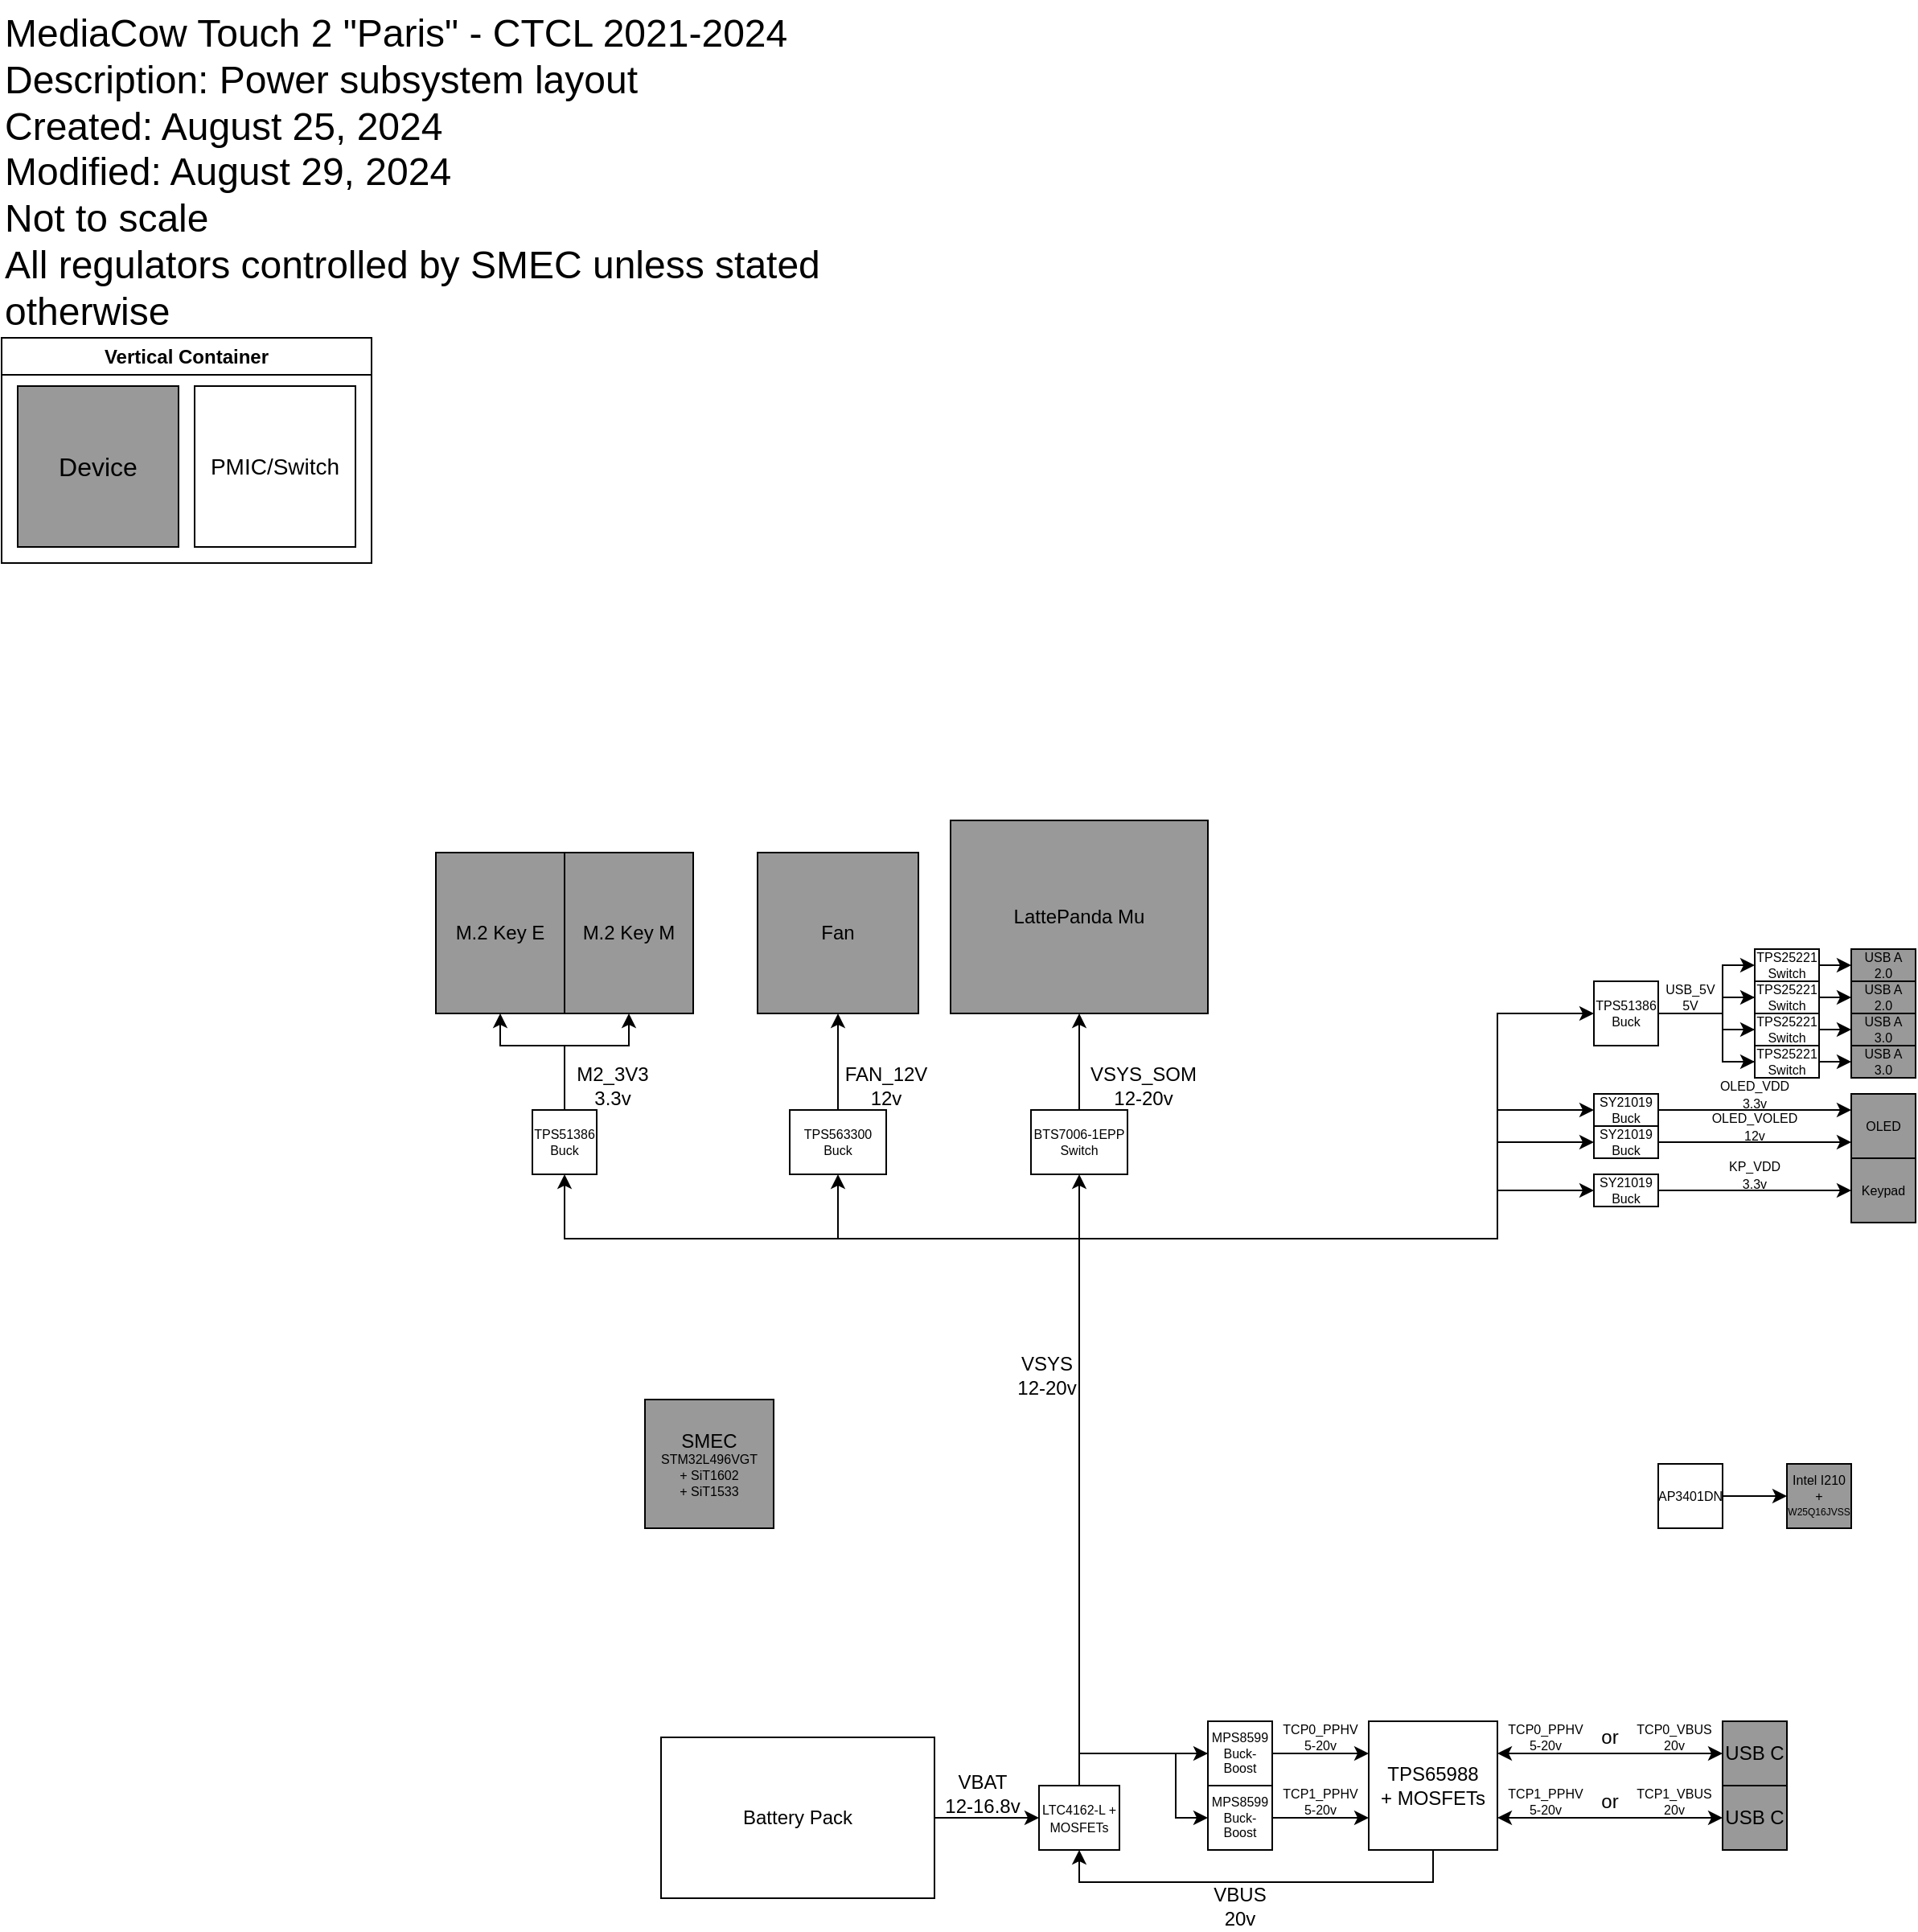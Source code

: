 <mxfile version="24.7.8">
  <diagram name="Page-1" id="Gip8EVmhgsVVzwxMEOy4">
    <mxGraphModel dx="1687" dy="991" grid="1" gridSize="10" guides="1" tooltips="1" connect="1" arrows="1" fold="1" page="1" pageScale="1" pageWidth="3300" pageHeight="2339" math="0" shadow="0">
      <root>
        <mxCell id="0" />
        <mxCell id="1" parent="0" />
        <mxCell id="dldXP7hfsqRHYCWmdXZ0-34" style="edgeStyle=orthogonalEdgeStyle;rounded=0;orthogonalLoop=1;jettySize=auto;html=1;exitX=1;exitY=0.5;exitDx=0;exitDy=0;entryX=0;entryY=0.5;entryDx=0;entryDy=0;" parent="1" source="rc3k4Lg6nsBuPKSFS65T-1" target="dldXP7hfsqRHYCWmdXZ0-32" edge="1">
          <mxGeometry relative="1" as="geometry" />
        </mxCell>
        <mxCell id="rc3k4Lg6nsBuPKSFS65T-1" value="Battery Pack&lt;span style=&quot;color: rgba(0, 0, 0, 0); font-family: monospace; font-size: 0px; text-align: start; text-wrap: nowrap;&quot;&gt;%3CmxGraphModel%3E%3Croot%3E%3CmxCell%20id%3D%220%22%2F%3E%3CmxCell%20id%3D%221%22%20parent%3D%220%22%2F%3E%3CmxCell%20id%3D%222%22%20value%3D%22MediaCow%20Touch%202%20%26quot%3BParis%26quot%3B%20-%20CTCL%202021-2024%26lt%3Bbr%20style%3D%26quot%3Bfont-size%3A%2024px%3B%26quot%3B%26gt%3BDescription%3A%20Case%20physical%20layout%26lt%3Bbr%20style%3D%26quot%3Bfont-size%3A%2024px%3B%26quot%3B%26gt%3B%26lt%3Bdiv%20style%3D%26quot%3Bfont-size%3A%2024px%3B%26quot%3B%26gt%3BCreated%3A%20July%203%2C%202024%26lt%3B%2Fdiv%26gt%3B%26lt%3Bdiv%20style%3D%26quot%3Bfont-size%3A%2024px%3B%26quot%3B%26gt%3BModified%3A%20August%206%2C%202024%26lt%3B%2Fdiv%26gt%3B%22%20style%3D%22text%3Bhtml%3D1%3Balign%3Dleft%3BverticalAlign%3Dtop%3BwhiteSpace%3Dwrap%3Brounded%3D0%3BfontSize%3D24%3B%22%20vertex%3D%221%22%20parent%3D%221%22%3E%3CmxGeometry%20x%3D%2266.35%22%20y%3D%221070.86%22%20width%3D%22563.57%22%20height%3D%22133.86%22%20as%3D%22geometry%22%2F%3E%3C%2FmxCell%3E%3C%2Froot%3E%3C%2FmxGraphModel%3E&lt;/span&gt;" style="rounded=0;whiteSpace=wrap;html=1;" parent="1" vertex="1">
          <mxGeometry x="420" y="1090" width="170" height="100" as="geometry" />
        </mxCell>
        <mxCell id="K4e0NTNfeNRhpukzrk3Z-1" value="MediaCow Touch 2 &quot;Paris&quot; - CTCL 2021-2024&lt;br style=&quot;font-size: 24px;&quot;&gt;Description: Power subsystem layout&lt;br&gt;&lt;span style=&quot;background-color: initial;&quot;&gt;Created: August 25, 2024&lt;/span&gt;&lt;div style=&quot;font-size: 24px;&quot;&gt;Modified: August 29, 2024&lt;/div&gt;&lt;div style=&quot;font-size: 24px;&quot;&gt;Not to scale&lt;/div&gt;&lt;div style=&quot;font-size: 24px;&quot;&gt;All regulators controlled by SMEC unless stated otherwise&lt;/div&gt;" style="text;html=1;align=left;verticalAlign=top;whiteSpace=wrap;rounded=0;fontSize=24;" parent="1" vertex="1">
          <mxGeometry x="10" y="10" width="563.57" height="200" as="geometry" />
        </mxCell>
        <mxCell id="K4e0NTNfeNRhpukzrk3Z-4" value="VBAT&lt;br&gt;12-16.8v" style="text;html=1;align=center;verticalAlign=middle;whiteSpace=wrap;rounded=0;" parent="1" vertex="1">
          <mxGeometry x="590" y="1110" width="60" height="30" as="geometry" />
        </mxCell>
        <mxCell id="dldXP7hfsqRHYCWmdXZ0-41" style="edgeStyle=orthogonalEdgeStyle;rounded=0;orthogonalLoop=1;jettySize=auto;html=1;exitX=0.5;exitY=1;exitDx=0;exitDy=0;entryX=0.5;entryY=1;entryDx=0;entryDy=0;" parent="1" source="K4e0NTNfeNRhpukzrk3Z-5" target="dldXP7hfsqRHYCWmdXZ0-32" edge="1">
          <mxGeometry relative="1" as="geometry" />
        </mxCell>
        <mxCell id="K4e0NTNfeNRhpukzrk3Z-5" value="TPS65988&lt;br&gt;+ MOSFETs" style="rounded=0;whiteSpace=wrap;html=1;" parent="1" vertex="1">
          <mxGeometry x="860" y="1080" width="80" height="80" as="geometry" />
        </mxCell>
        <mxCell id="K4e0NTNfeNRhpukzrk3Z-10" style="edgeStyle=orthogonalEdgeStyle;rounded=0;orthogonalLoop=1;jettySize=auto;html=1;exitX=0;exitY=0.5;exitDx=0;exitDy=0;entryX=1;entryY=0.75;entryDx=0;entryDy=0;startArrow=classic;startFill=1;" parent="1" source="K4e0NTNfeNRhpukzrk3Z-7" target="K4e0NTNfeNRhpukzrk3Z-5" edge="1">
          <mxGeometry relative="1" as="geometry" />
        </mxCell>
        <mxCell id="K4e0NTNfeNRhpukzrk3Z-7" value="USB C" style="rounded=0;whiteSpace=wrap;html=1;fillColor=#999999;" parent="1" vertex="1">
          <mxGeometry x="1080" y="1120" width="40" height="40" as="geometry" />
        </mxCell>
        <mxCell id="K4e0NTNfeNRhpukzrk3Z-9" style="edgeStyle=orthogonalEdgeStyle;rounded=0;orthogonalLoop=1;jettySize=auto;html=1;exitX=0;exitY=0.5;exitDx=0;exitDy=0;entryX=1;entryY=0.25;entryDx=0;entryDy=0;startArrow=classic;startFill=1;" parent="1" source="K4e0NTNfeNRhpukzrk3Z-8" target="K4e0NTNfeNRhpukzrk3Z-5" edge="1">
          <mxGeometry relative="1" as="geometry" />
        </mxCell>
        <mxCell id="K4e0NTNfeNRhpukzrk3Z-8" value="USB C" style="rounded=0;whiteSpace=wrap;html=1;fillColor=#999999;" parent="1" vertex="1">
          <mxGeometry x="1080" y="1080" width="40" height="40" as="geometry" />
        </mxCell>
        <mxCell id="K4e0NTNfeNRhpukzrk3Z-17" style="edgeStyle=orthogonalEdgeStyle;rounded=0;orthogonalLoop=1;jettySize=auto;html=1;exitX=1;exitY=0.5;exitDx=0;exitDy=0;entryX=0;entryY=0.75;entryDx=0;entryDy=0;" parent="1" source="K4e0NTNfeNRhpukzrk3Z-13" target="K4e0NTNfeNRhpukzrk3Z-5" edge="1">
          <mxGeometry relative="1" as="geometry" />
        </mxCell>
        <mxCell id="K4e0NTNfeNRhpukzrk3Z-13" value="MPS8599&lt;div&gt;Buck-Boost&lt;/div&gt;" style="rounded=0;whiteSpace=wrap;html=1;fontSize=8;" parent="1" vertex="1">
          <mxGeometry x="760" y="1120" width="40" height="40" as="geometry" />
        </mxCell>
        <mxCell id="K4e0NTNfeNRhpukzrk3Z-16" style="edgeStyle=orthogonalEdgeStyle;rounded=0;orthogonalLoop=1;jettySize=auto;html=1;exitX=1;exitY=0.5;exitDx=0;exitDy=0;entryX=0;entryY=0.25;entryDx=0;entryDy=0;" parent="1" source="K4e0NTNfeNRhpukzrk3Z-14" target="K4e0NTNfeNRhpukzrk3Z-5" edge="1">
          <mxGeometry relative="1" as="geometry" />
        </mxCell>
        <mxCell id="dldXP7hfsqRHYCWmdXZ0-23" style="edgeStyle=orthogonalEdgeStyle;rounded=0;orthogonalLoop=1;jettySize=auto;html=1;exitX=0;exitY=0.5;exitDx=0;exitDy=0;entryX=0;entryY=0.5;entryDx=0;entryDy=0;" parent="1" source="K4e0NTNfeNRhpukzrk3Z-14" target="K4e0NTNfeNRhpukzrk3Z-13" edge="1">
          <mxGeometry relative="1" as="geometry" />
        </mxCell>
        <mxCell id="K4e0NTNfeNRhpukzrk3Z-14" value="MPS8599&lt;div&gt;Buck-Boost&lt;/div&gt;" style="rounded=0;whiteSpace=wrap;html=1;fontSize=8;" parent="1" vertex="1">
          <mxGeometry x="760" y="1080" width="40" height="40" as="geometry" />
        </mxCell>
        <mxCell id="K4e0NTNfeNRhpukzrk3Z-20" value="&lt;font&gt;LattePanda Mu&lt;/font&gt;" style="rounded=0;whiteSpace=wrap;html=1;fontColor=#000000;fillColor=#999999;" parent="1" vertex="1">
          <mxGeometry x="600" y="520" width="160" height="120" as="geometry" />
        </mxCell>
        <mxCell id="K4e0NTNfeNRhpukzrk3Z-23" value="VBUS&lt;br&gt;20v" style="text;html=1;align=center;verticalAlign=middle;whiteSpace=wrap;rounded=0;" parent="1" vertex="1">
          <mxGeometry x="750" y="1180" width="60" height="30" as="geometry" />
        </mxCell>
        <mxCell id="K4e0NTNfeNRhpukzrk3Z-26" style="edgeStyle=orthogonalEdgeStyle;rounded=0;orthogonalLoop=1;jettySize=auto;html=1;exitX=0.5;exitY=0;exitDx=0;exitDy=0;entryX=0.5;entryY=1;entryDx=0;entryDy=0;" parent="1" source="K4e0NTNfeNRhpukzrk3Z-25" target="K4e0NTNfeNRhpukzrk3Z-20" edge="1">
          <mxGeometry relative="1" as="geometry" />
        </mxCell>
        <mxCell id="K4e0NTNfeNRhpukzrk3Z-25" value="BTS7006-1EPP&lt;div&gt;Switch&lt;/div&gt;" style="rounded=0;whiteSpace=wrap;html=1;fontSize=8;" parent="1" vertex="1">
          <mxGeometry x="650" y="700" width="60" height="40" as="geometry" />
        </mxCell>
        <mxCell id="K4e0NTNfeNRhpukzrk3Z-28" value="VSYS&lt;div&gt;12-20v&lt;/div&gt;" style="text;html=1;align=center;verticalAlign=middle;whiteSpace=wrap;rounded=0;" parent="1" vertex="1">
          <mxGeometry x="640" y="850" width="40" height="30" as="geometry" />
        </mxCell>
        <mxCell id="K4e0NTNfeNRhpukzrk3Z-29" value="&lt;font&gt;Fan&lt;/font&gt;" style="rounded=0;whiteSpace=wrap;html=1;fontColor=#000000;fillColor=#999999;" parent="1" vertex="1">
          <mxGeometry x="480" y="540" width="100" height="100" as="geometry" />
        </mxCell>
        <mxCell id="K4e0NTNfeNRhpukzrk3Z-35" style="edgeStyle=orthogonalEdgeStyle;rounded=0;orthogonalLoop=1;jettySize=auto;html=1;exitX=0.5;exitY=0;exitDx=0;exitDy=0;entryX=0.5;entryY=1;entryDx=0;entryDy=0;" parent="1" source="K4e0NTNfeNRhpukzrk3Z-31" target="K4e0NTNfeNRhpukzrk3Z-29" edge="1">
          <mxGeometry relative="1" as="geometry" />
        </mxCell>
        <mxCell id="K4e0NTNfeNRhpukzrk3Z-31" value="TPS563300&lt;div&gt;Buck&lt;/div&gt;" style="rounded=0;whiteSpace=wrap;html=1;fontSize=8;" parent="1" vertex="1">
          <mxGeometry x="500" y="700" width="60" height="40" as="geometry" />
        </mxCell>
        <mxCell id="K4e0NTNfeNRhpukzrk3Z-34" value="FAN_12V&lt;br&gt;12v" style="text;html=1;align=center;verticalAlign=middle;whiteSpace=wrap;rounded=0;" parent="1" vertex="1">
          <mxGeometry x="530" y="670" width="60" height="30" as="geometry" />
        </mxCell>
        <mxCell id="K4e0NTNfeNRhpukzrk3Z-36" value="VSYS_SOM&lt;div&gt;12-20v&lt;/div&gt;" style="text;html=1;align=center;verticalAlign=middle;whiteSpace=wrap;rounded=0;" parent="1" vertex="1">
          <mxGeometry x="690" y="670" width="60" height="30" as="geometry" />
        </mxCell>
        <mxCell id="K4e0NTNfeNRhpukzrk3Z-39" value="USB A&lt;div style=&quot;font-size: 8px;&quot;&gt;2.0&lt;/div&gt;" style="rounded=0;whiteSpace=wrap;html=1;fontSize=8;fillColor=#999999;" parent="1" vertex="1">
          <mxGeometry x="1160" y="600" width="40" height="20" as="geometry" />
        </mxCell>
        <mxCell id="K4e0NTNfeNRhpukzrk3Z-40" value="USB A&lt;div style=&quot;font-size: 8px;&quot;&gt;2.0&lt;/div&gt;" style="rounded=0;whiteSpace=wrap;html=1;fontSize=8;fillColor=#999999;" parent="1" vertex="1">
          <mxGeometry x="1160" y="620" width="40" height="20" as="geometry" />
        </mxCell>
        <mxCell id="K4e0NTNfeNRhpukzrk3Z-41" value="USB A&lt;div style=&quot;font-size: 8px;&quot;&gt;3.0&lt;/div&gt;" style="rounded=0;whiteSpace=wrap;html=1;fontSize=8;fillColor=#999999;" parent="1" vertex="1">
          <mxGeometry x="1160" y="640" width="40" height="20" as="geometry" />
        </mxCell>
        <mxCell id="K4e0NTNfeNRhpukzrk3Z-42" value="USB A&lt;div style=&quot;font-size: 8px;&quot;&gt;3.0&lt;/div&gt;" style="rounded=0;whiteSpace=wrap;html=1;fontSize=8;fillColor=#999999;" parent="1" vertex="1">
          <mxGeometry x="1160" y="660" width="40" height="20" as="geometry" />
        </mxCell>
        <mxCell id="K4e0NTNfeNRhpukzrk3Z-51" style="edgeStyle=orthogonalEdgeStyle;rounded=0;orthogonalLoop=1;jettySize=auto;html=1;exitX=1;exitY=0.5;exitDx=0;exitDy=0;entryX=0;entryY=0.5;entryDx=0;entryDy=0;" parent="1" source="K4e0NTNfeNRhpukzrk3Z-44" target="K4e0NTNfeNRhpukzrk3Z-42" edge="1">
          <mxGeometry relative="1" as="geometry" />
        </mxCell>
        <mxCell id="dldXP7hfsqRHYCWmdXZ0-8" style="edgeStyle=orthogonalEdgeStyle;rounded=0;orthogonalLoop=1;jettySize=auto;html=1;exitX=0;exitY=0.5;exitDx=0;exitDy=0;entryX=0;entryY=0.5;entryDx=0;entryDy=0;" parent="1" source="K4e0NTNfeNRhpukzrk3Z-44" target="K4e0NTNfeNRhpukzrk3Z-45" edge="1">
          <mxGeometry relative="1" as="geometry">
            <Array as="points">
              <mxPoint x="1080" y="670" />
              <mxPoint x="1080" y="650" />
            </Array>
          </mxGeometry>
        </mxCell>
        <mxCell id="K4e0NTNfeNRhpukzrk3Z-44" value="TPS25221&lt;div&gt;Switch&lt;/div&gt;" style="rounded=0;whiteSpace=wrap;html=1;fontSize=8;" parent="1" vertex="1">
          <mxGeometry x="1100" y="660" width="40" height="20" as="geometry" />
        </mxCell>
        <mxCell id="K4e0NTNfeNRhpukzrk3Z-50" style="edgeStyle=orthogonalEdgeStyle;rounded=0;orthogonalLoop=1;jettySize=auto;html=1;exitX=1;exitY=0.5;exitDx=0;exitDy=0;entryX=0;entryY=0.5;entryDx=0;entryDy=0;" parent="1" source="K4e0NTNfeNRhpukzrk3Z-45" target="K4e0NTNfeNRhpukzrk3Z-41" edge="1">
          <mxGeometry relative="1" as="geometry" />
        </mxCell>
        <mxCell id="dldXP7hfsqRHYCWmdXZ0-9" style="edgeStyle=orthogonalEdgeStyle;rounded=0;orthogonalLoop=1;jettySize=auto;html=1;exitX=0;exitY=0.5;exitDx=0;exitDy=0;entryX=0;entryY=0.5;entryDx=0;entryDy=0;" parent="1" source="K4e0NTNfeNRhpukzrk3Z-45" target="K4e0NTNfeNRhpukzrk3Z-46" edge="1">
          <mxGeometry relative="1" as="geometry">
            <Array as="points">
              <mxPoint x="1080" y="650" />
              <mxPoint x="1080" y="630" />
            </Array>
          </mxGeometry>
        </mxCell>
        <mxCell id="K4e0NTNfeNRhpukzrk3Z-45" value="TPS25221&lt;div&gt;Switch&lt;/div&gt;" style="rounded=0;whiteSpace=wrap;html=1;fontSize=8;" parent="1" vertex="1">
          <mxGeometry x="1100" y="640" width="40" height="20" as="geometry" />
        </mxCell>
        <mxCell id="K4e0NTNfeNRhpukzrk3Z-49" style="edgeStyle=orthogonalEdgeStyle;rounded=0;orthogonalLoop=1;jettySize=auto;html=1;exitX=1;exitY=0.5;exitDx=0;exitDy=0;entryX=0;entryY=0.5;entryDx=0;entryDy=0;" parent="1" source="K4e0NTNfeNRhpukzrk3Z-46" target="K4e0NTNfeNRhpukzrk3Z-40" edge="1">
          <mxGeometry relative="1" as="geometry" />
        </mxCell>
        <mxCell id="dldXP7hfsqRHYCWmdXZ0-10" style="edgeStyle=orthogonalEdgeStyle;rounded=0;orthogonalLoop=1;jettySize=auto;html=1;exitX=0;exitY=0.5;exitDx=0;exitDy=0;entryX=0;entryY=0.5;entryDx=0;entryDy=0;" parent="1" source="K4e0NTNfeNRhpukzrk3Z-46" target="K4e0NTNfeNRhpukzrk3Z-47" edge="1">
          <mxGeometry relative="1" as="geometry">
            <Array as="points">
              <mxPoint x="1080" y="630" />
              <mxPoint x="1080" y="610" />
            </Array>
          </mxGeometry>
        </mxCell>
        <mxCell id="K4e0NTNfeNRhpukzrk3Z-46" value="TPS25221&lt;div&gt;Switch&lt;/div&gt;" style="rounded=0;whiteSpace=wrap;html=1;fontSize=8;" parent="1" vertex="1">
          <mxGeometry x="1100" y="620" width="40" height="20" as="geometry" />
        </mxCell>
        <mxCell id="K4e0NTNfeNRhpukzrk3Z-48" style="edgeStyle=orthogonalEdgeStyle;rounded=0;orthogonalLoop=1;jettySize=auto;html=1;exitX=1;exitY=0.5;exitDx=0;exitDy=0;entryX=0;entryY=0.5;entryDx=0;entryDy=0;" parent="1" source="K4e0NTNfeNRhpukzrk3Z-47" target="K4e0NTNfeNRhpukzrk3Z-39" edge="1">
          <mxGeometry relative="1" as="geometry" />
        </mxCell>
        <mxCell id="K4e0NTNfeNRhpukzrk3Z-47" value="TPS25221&lt;div&gt;Switch&lt;/div&gt;" style="rounded=0;whiteSpace=wrap;html=1;fontSize=8;" parent="1" vertex="1">
          <mxGeometry x="1100" y="600" width="40" height="20" as="geometry" />
        </mxCell>
        <mxCell id="dldXP7hfsqRHYCWmdXZ0-7" style="edgeStyle=orthogonalEdgeStyle;rounded=0;orthogonalLoop=1;jettySize=auto;html=1;exitX=1;exitY=0.5;exitDx=0;exitDy=0;entryX=0;entryY=0.5;entryDx=0;entryDy=0;" parent="1" source="dldXP7hfsqRHYCWmdXZ0-1" target="K4e0NTNfeNRhpukzrk3Z-44" edge="1">
          <mxGeometry relative="1" as="geometry">
            <Array as="points">
              <mxPoint x="1080" y="640" />
              <mxPoint x="1080" y="670" />
            </Array>
          </mxGeometry>
        </mxCell>
        <mxCell id="dldXP7hfsqRHYCWmdXZ0-1" value="TPS51386&lt;div&gt;Buck&lt;/div&gt;" style="rounded=0;whiteSpace=wrap;html=1;fontSize=8;" parent="1" vertex="1">
          <mxGeometry x="1000" y="620" width="40" height="40" as="geometry" />
        </mxCell>
        <mxCell id="dldXP7hfsqRHYCWmdXZ0-14" value="TCP0_PPHV&lt;div style=&quot;font-size: 8px;&quot;&gt;5-20v&lt;/div&gt;" style="text;html=1;align=center;verticalAlign=middle;whiteSpace=wrap;rounded=0;fontSize=8;" parent="1" vertex="1">
          <mxGeometry x="800" y="1080" width="60" height="20" as="geometry" />
        </mxCell>
        <mxCell id="dldXP7hfsqRHYCWmdXZ0-15" value="&lt;div style=&quot;font-size: 8px;&quot;&gt;TCP1_PPHV&lt;br&gt;5-20v&lt;/div&gt;" style="text;html=1;align=center;verticalAlign=middle;whiteSpace=wrap;rounded=0;fontSize=8;" parent="1" vertex="1">
          <mxGeometry x="800" y="1120" width="60" height="20" as="geometry" />
        </mxCell>
        <mxCell id="dldXP7hfsqRHYCWmdXZ0-16" value="USB_5V&lt;br style=&quot;font-size: 8px;&quot;&gt;5V" style="text;html=1;align=center;verticalAlign=middle;whiteSpace=wrap;rounded=0;fontSize=8;" parent="1" vertex="1">
          <mxGeometry x="1040" y="620" width="40" height="20" as="geometry" />
        </mxCell>
        <mxCell id="2zMLcZ8q6p2Ohxe851iD-6" style="edgeStyle=orthogonalEdgeStyle;rounded=0;orthogonalLoop=1;jettySize=auto;html=1;exitX=0.5;exitY=0;exitDx=0;exitDy=0;entryX=0.5;entryY=1;entryDx=0;entryDy=0;" parent="1" source="dldXP7hfsqRHYCWmdXZ0-25" target="dldXP7hfsqRHYCWmdXZ0-28" edge="1">
          <mxGeometry relative="1" as="geometry">
            <Array as="points">
              <mxPoint x="360" y="660" />
              <mxPoint x="400" y="660" />
            </Array>
          </mxGeometry>
        </mxCell>
        <mxCell id="2zMLcZ8q6p2Ohxe851iD-7" style="edgeStyle=orthogonalEdgeStyle;rounded=0;orthogonalLoop=1;jettySize=auto;html=1;exitX=0.5;exitY=0;exitDx=0;exitDy=0;entryX=0.5;entryY=1;entryDx=0;entryDy=0;" parent="1" source="dldXP7hfsqRHYCWmdXZ0-25" target="dldXP7hfsqRHYCWmdXZ0-29" edge="1">
          <mxGeometry relative="1" as="geometry">
            <Array as="points">
              <mxPoint x="360" y="660" />
              <mxPoint x="320" y="660" />
            </Array>
          </mxGeometry>
        </mxCell>
        <mxCell id="dldXP7hfsqRHYCWmdXZ0-25" value="TPS51386&lt;div&gt;Buck&lt;/div&gt;" style="rounded=0;whiteSpace=wrap;html=1;fontSize=8;" parent="1" vertex="1">
          <mxGeometry x="340" y="700" width="40" height="40" as="geometry" />
        </mxCell>
        <mxCell id="dldXP7hfsqRHYCWmdXZ0-28" value="&lt;font style=&quot;font-size: 12px;&quot;&gt;M.2 Key M&lt;/font&gt;" style="rounded=0;whiteSpace=wrap;html=1;fontColor=#000000;fillColor=#999999;fontSize=12;" parent="1" vertex="1">
          <mxGeometry x="360" y="540" width="80" height="100" as="geometry" />
        </mxCell>
        <mxCell id="dldXP7hfsqRHYCWmdXZ0-29" value="&lt;font&gt;M.2 Key E&lt;/font&gt;" style="rounded=0;whiteSpace=wrap;html=1;fontColor=#000000;fillColor=#999999;" parent="1" vertex="1">
          <mxGeometry x="280" y="540" width="80" height="100" as="geometry" />
        </mxCell>
        <mxCell id="dldXP7hfsqRHYCWmdXZ0-35" style="edgeStyle=orthogonalEdgeStyle;rounded=0;orthogonalLoop=1;jettySize=auto;html=1;exitX=0.5;exitY=0;exitDx=0;exitDy=0;entryX=0;entryY=0.5;entryDx=0;entryDy=0;" parent="1" source="dldXP7hfsqRHYCWmdXZ0-32" target="K4e0NTNfeNRhpukzrk3Z-14" edge="1">
          <mxGeometry relative="1" as="geometry" />
        </mxCell>
        <mxCell id="dldXP7hfsqRHYCWmdXZ0-36" style="edgeStyle=orthogonalEdgeStyle;rounded=0;orthogonalLoop=1;jettySize=auto;html=1;exitX=0.5;exitY=0;exitDx=0;exitDy=0;" parent="1" source="dldXP7hfsqRHYCWmdXZ0-32" target="K4e0NTNfeNRhpukzrk3Z-25" edge="1">
          <mxGeometry relative="1" as="geometry" />
        </mxCell>
        <mxCell id="dldXP7hfsqRHYCWmdXZ0-38" style="edgeStyle=orthogonalEdgeStyle;rounded=0;orthogonalLoop=1;jettySize=auto;html=1;exitX=0.5;exitY=0;exitDx=0;exitDy=0;entryX=0.5;entryY=1;entryDx=0;entryDy=0;" parent="1" source="dldXP7hfsqRHYCWmdXZ0-32" target="K4e0NTNfeNRhpukzrk3Z-31" edge="1">
          <mxGeometry relative="1" as="geometry">
            <Array as="points">
              <mxPoint x="680" y="780" />
              <mxPoint x="530" y="780" />
            </Array>
          </mxGeometry>
        </mxCell>
        <mxCell id="dldXP7hfsqRHYCWmdXZ0-40" style="edgeStyle=orthogonalEdgeStyle;rounded=0;orthogonalLoop=1;jettySize=auto;html=1;exitX=0.5;exitY=0;exitDx=0;exitDy=0;entryX=0;entryY=0.5;entryDx=0;entryDy=0;" parent="1" source="dldXP7hfsqRHYCWmdXZ0-32" target="dldXP7hfsqRHYCWmdXZ0-1" edge="1">
          <mxGeometry relative="1" as="geometry">
            <Array as="points">
              <mxPoint x="680" y="780" />
              <mxPoint x="940" y="780" />
              <mxPoint x="940" y="640" />
            </Array>
          </mxGeometry>
        </mxCell>
        <mxCell id="dldXP7hfsqRHYCWmdXZ0-73" style="edgeStyle=orthogonalEdgeStyle;rounded=0;orthogonalLoop=1;jettySize=auto;html=1;exitX=0.5;exitY=0;exitDx=0;exitDy=0;entryX=0;entryY=0.5;entryDx=0;entryDy=0;" parent="1" source="dldXP7hfsqRHYCWmdXZ0-32" target="dldXP7hfsqRHYCWmdXZ0-61" edge="1">
          <mxGeometry relative="1" as="geometry">
            <Array as="points">
              <mxPoint x="680" y="780" />
              <mxPoint x="940" y="780" />
              <mxPoint x="940" y="750" />
            </Array>
          </mxGeometry>
        </mxCell>
        <mxCell id="dldXP7hfsqRHYCWmdXZ0-74" style="edgeStyle=orthogonalEdgeStyle;rounded=0;orthogonalLoop=1;jettySize=auto;html=1;exitX=0.5;exitY=0;exitDx=0;exitDy=0;entryX=0;entryY=0.5;entryDx=0;entryDy=0;" parent="1" source="dldXP7hfsqRHYCWmdXZ0-32" target="dldXP7hfsqRHYCWmdXZ0-60" edge="1">
          <mxGeometry relative="1" as="geometry">
            <Array as="points">
              <mxPoint x="680" y="780" />
              <mxPoint x="940" y="780" />
              <mxPoint x="940" y="720" />
            </Array>
          </mxGeometry>
        </mxCell>
        <mxCell id="dldXP7hfsqRHYCWmdXZ0-75" style="edgeStyle=orthogonalEdgeStyle;rounded=0;orthogonalLoop=1;jettySize=auto;html=1;exitX=0.5;exitY=0;exitDx=0;exitDy=0;entryX=0;entryY=0.5;entryDx=0;entryDy=0;" parent="1" source="dldXP7hfsqRHYCWmdXZ0-32" target="dldXP7hfsqRHYCWmdXZ0-57" edge="1">
          <mxGeometry relative="1" as="geometry">
            <Array as="points">
              <mxPoint x="680" y="780" />
              <mxPoint x="940" y="780" />
              <mxPoint x="940" y="700" />
            </Array>
          </mxGeometry>
        </mxCell>
        <mxCell id="2zMLcZ8q6p2Ohxe851iD-5" style="edgeStyle=orthogonalEdgeStyle;rounded=0;orthogonalLoop=1;jettySize=auto;html=1;exitX=0.5;exitY=0;exitDx=0;exitDy=0;entryX=0.5;entryY=1;entryDx=0;entryDy=0;" parent="1" source="dldXP7hfsqRHYCWmdXZ0-32" target="dldXP7hfsqRHYCWmdXZ0-25" edge="1">
          <mxGeometry relative="1" as="geometry">
            <Array as="points">
              <mxPoint x="680" y="780" />
              <mxPoint x="360" y="780" />
            </Array>
          </mxGeometry>
        </mxCell>
        <mxCell id="dldXP7hfsqRHYCWmdXZ0-32" value="&lt;p style=&quot;line-height: 80%;&quot;&gt;&lt;span style=&quot;font-size: 8px;&quot;&gt;LTC4162-L + MOSFETs&lt;/span&gt;&lt;/p&gt;" style="rounded=0;whiteSpace=wrap;html=1;" parent="1" vertex="1">
          <mxGeometry x="655" y="1120" width="50" height="40" as="geometry" />
        </mxCell>
        <mxCell id="dldXP7hfsqRHYCWmdXZ0-49" style="edgeStyle=orthogonalEdgeStyle;rounded=0;orthogonalLoop=1;jettySize=auto;html=1;exitX=1;exitY=0.5;exitDx=0;exitDy=0;entryX=0;entryY=0.5;entryDx=0;entryDy=0;" parent="1" source="dldXP7hfsqRHYCWmdXZ0-43" target="dldXP7hfsqRHYCWmdXZ0-48" edge="1">
          <mxGeometry relative="1" as="geometry" />
        </mxCell>
        <mxCell id="dldXP7hfsqRHYCWmdXZ0-43" value="AP3401DN" style="rounded=0;whiteSpace=wrap;html=1;fontSize=8;" parent="1" vertex="1">
          <mxGeometry x="1040" y="920" width="40" height="40" as="geometry" />
        </mxCell>
        <mxCell id="dldXP7hfsqRHYCWmdXZ0-48" value="Intel I210 +&lt;br&gt;&lt;span style=&quot;font-size: 6px;&quot;&gt;W25Q16&lt;/span&gt;&lt;span style=&quot;font-size: 6px;&quot;&gt;JVSS&lt;/span&gt;" style="rounded=0;whiteSpace=wrap;html=1;fontSize=8;fillColor=#999999;" parent="1" vertex="1">
          <mxGeometry x="1120" y="920" width="40" height="40" as="geometry" />
        </mxCell>
        <mxCell id="dldXP7hfsqRHYCWmdXZ0-51" value="&lt;font style=&quot;font-size: 12px;&quot;&gt;SMEC&lt;/font&gt;&lt;br style=&quot;font-size: 8px;&quot;&gt;STM32L496VGT &lt;br&gt;+ SiT1602&lt;br&gt;+ SiT1533" style="rounded=0;whiteSpace=wrap;html=1;fontSize=8;fillColor=#999999;" parent="1" vertex="1">
          <mxGeometry x="410" y="880" width="80" height="80" as="geometry" />
        </mxCell>
        <mxCell id="dldXP7hfsqRHYCWmdXZ0-54" value="OLED" style="rounded=0;whiteSpace=wrap;html=1;fontSize=8;fillColor=#999999;" parent="1" vertex="1">
          <mxGeometry x="1160" y="690" width="40" height="40" as="geometry" />
        </mxCell>
        <mxCell id="dldXP7hfsqRHYCWmdXZ0-55" value="M2_3V3&lt;br&gt;3.3v" style="text;html=1;align=center;verticalAlign=middle;whiteSpace=wrap;rounded=0;" parent="1" vertex="1">
          <mxGeometry x="360" y="670" width="60" height="30" as="geometry" />
        </mxCell>
        <mxCell id="dldXP7hfsqRHYCWmdXZ0-63" style="edgeStyle=orthogonalEdgeStyle;rounded=0;orthogonalLoop=1;jettySize=auto;html=1;exitX=1;exitY=0.5;exitDx=0;exitDy=0;entryX=0;entryY=0.25;entryDx=0;entryDy=0;" parent="1" source="dldXP7hfsqRHYCWmdXZ0-57" target="dldXP7hfsqRHYCWmdXZ0-54" edge="1">
          <mxGeometry relative="1" as="geometry" />
        </mxCell>
        <mxCell id="dldXP7hfsqRHYCWmdXZ0-57" value="SY21019&lt;div&gt;Buck&lt;/div&gt;" style="rounded=0;whiteSpace=wrap;html=1;fontSize=8;" parent="1" vertex="1">
          <mxGeometry x="1000" y="690" width="40" height="20" as="geometry" />
        </mxCell>
        <mxCell id="dldXP7hfsqRHYCWmdXZ0-59" value="Keypad" style="rounded=0;whiteSpace=wrap;html=1;fontSize=8;fillColor=#999999;" parent="1" vertex="1">
          <mxGeometry x="1160" y="730" width="40" height="40" as="geometry" />
        </mxCell>
        <mxCell id="dldXP7hfsqRHYCWmdXZ0-62" style="edgeStyle=orthogonalEdgeStyle;rounded=0;orthogonalLoop=1;jettySize=auto;html=1;exitX=1;exitY=0.5;exitDx=0;exitDy=0;entryX=0;entryY=0.75;entryDx=0;entryDy=0;" parent="1" source="dldXP7hfsqRHYCWmdXZ0-60" target="dldXP7hfsqRHYCWmdXZ0-54" edge="1">
          <mxGeometry relative="1" as="geometry" />
        </mxCell>
        <mxCell id="dldXP7hfsqRHYCWmdXZ0-60" value="SY21019&lt;div&gt;Buck&lt;/div&gt;" style="rounded=0;whiteSpace=wrap;html=1;fontSize=8;" parent="1" vertex="1">
          <mxGeometry x="1000" y="710" width="40" height="20" as="geometry" />
        </mxCell>
        <mxCell id="dldXP7hfsqRHYCWmdXZ0-72" style="edgeStyle=orthogonalEdgeStyle;rounded=0;orthogonalLoop=1;jettySize=auto;html=1;exitX=1;exitY=0.5;exitDx=0;exitDy=0;entryX=0;entryY=0.5;entryDx=0;entryDy=0;" parent="1" source="dldXP7hfsqRHYCWmdXZ0-61" target="dldXP7hfsqRHYCWmdXZ0-59" edge="1">
          <mxGeometry relative="1" as="geometry" />
        </mxCell>
        <mxCell id="dldXP7hfsqRHYCWmdXZ0-61" value="SY21019&lt;div&gt;Buck&lt;/div&gt;" style="rounded=0;whiteSpace=wrap;html=1;fontSize=8;" parent="1" vertex="1">
          <mxGeometry x="1000" y="740" width="40" height="20" as="geometry" />
        </mxCell>
        <mxCell id="dldXP7hfsqRHYCWmdXZ0-68" value="&lt;p style=&quot;line-height: 70%;&quot;&gt;&lt;span style=&quot;font-size: 8px;&quot;&gt;OLED_VOLED&lt;/span&gt;&lt;br style=&quot;padding: 0px; margin: 0px; font-size: 8px;&quot;&gt;&lt;span style=&quot;font-size: 8px;&quot;&gt;12v&lt;/span&gt;&lt;/p&gt;" style="text;html=1;align=center;verticalAlign=middle;whiteSpace=wrap;rounded=0;" parent="1" vertex="1">
          <mxGeometry x="1070" y="700" width="60" height="20" as="geometry" />
        </mxCell>
        <mxCell id="dldXP7hfsqRHYCWmdXZ0-69" value="&lt;p style=&quot;line-height: 70%;&quot;&gt;&lt;span style=&quot;font-size: 8px;&quot;&gt;OLED_VDD&lt;/span&gt;&lt;br style=&quot;padding: 0px; margin: 0px; font-size: 8px;&quot;&gt;&lt;span style=&quot;font-size: 8px;&quot;&gt;3.3v&lt;/span&gt;&lt;/p&gt;" style="text;html=1;align=center;verticalAlign=middle;whiteSpace=wrap;rounded=0;" parent="1" vertex="1">
          <mxGeometry x="1070" y="680" width="60" height="20" as="geometry" />
        </mxCell>
        <mxCell id="dldXP7hfsqRHYCWmdXZ0-71" value="&lt;p style=&quot;line-height: 70%;&quot;&gt;&lt;span style=&quot;font-size: 8px;&quot;&gt;KP_VDD&lt;/span&gt;&lt;br style=&quot;padding: 0px; margin: 0px; font-size: 8px;&quot;&gt;&lt;span style=&quot;font-size: 8px;&quot;&gt;3.3v&lt;/span&gt;&lt;/p&gt;" style="text;html=1;align=center;verticalAlign=middle;whiteSpace=wrap;rounded=0;" parent="1" vertex="1">
          <mxGeometry x="1070" y="730" width="60" height="20" as="geometry" />
        </mxCell>
        <mxCell id="2zMLcZ8q6p2Ohxe851iD-3" value="Vertical Container" style="swimlane;whiteSpace=wrap;html=1;" parent="1" vertex="1">
          <mxGeometry x="10" y="220" width="230" height="140" as="geometry" />
        </mxCell>
        <mxCell id="2zMLcZ8q6p2Ohxe851iD-2" value="&lt;font style=&quot;font-size: 16px;&quot;&gt;Device&lt;/font&gt;" style="rounded=0;whiteSpace=wrap;html=1;fontColor=#000000;fillColor=#999999;fontSize=16;" parent="2zMLcZ8q6p2Ohxe851iD-3" vertex="1">
          <mxGeometry x="10" y="30" width="100" height="100" as="geometry" />
        </mxCell>
        <mxCell id="2zMLcZ8q6p2Ohxe851iD-4" value="PMIC/Switch" style="rounded=0;whiteSpace=wrap;html=1;fontSize=14;" parent="2zMLcZ8q6p2Ohxe851iD-3" vertex="1">
          <mxGeometry x="120" y="30" width="100" height="100" as="geometry" />
        </mxCell>
        <mxCell id="2zMLcZ8q6p2Ohxe851iD-9" value="TCP0_PPHV&lt;div style=&quot;font-size: 8px;&quot;&gt;5-20v&lt;/div&gt;" style="text;html=1;align=center;verticalAlign=middle;whiteSpace=wrap;rounded=0;fontSize=8;" parent="1" vertex="1">
          <mxGeometry x="940" y="1080" width="60" height="20" as="geometry" />
        </mxCell>
        <mxCell id="2zMLcZ8q6p2Ohxe851iD-10" value="or" style="text;html=1;align=center;verticalAlign=middle;whiteSpace=wrap;rounded=0;" parent="1" vertex="1">
          <mxGeometry x="1000" y="1080" width="20" height="20" as="geometry" />
        </mxCell>
        <mxCell id="2zMLcZ8q6p2Ohxe851iD-11" value="TCP0_VBUS&lt;div&gt;20v&lt;/div&gt;" style="text;html=1;align=center;verticalAlign=middle;whiteSpace=wrap;rounded=0;fontSize=8;" parent="1" vertex="1">
          <mxGeometry x="1020" y="1080" width="60" height="20" as="geometry" />
        </mxCell>
        <mxCell id="2zMLcZ8q6p2Ohxe851iD-12" value="TCP1_PPHV&lt;div style=&quot;font-size: 8px;&quot;&gt;5-20v&lt;/div&gt;" style="text;html=1;align=center;verticalAlign=middle;whiteSpace=wrap;rounded=0;fontSize=8;" parent="1" vertex="1">
          <mxGeometry x="940" y="1120" width="60" height="20" as="geometry" />
        </mxCell>
        <mxCell id="2zMLcZ8q6p2Ohxe851iD-13" value="or" style="text;html=1;align=center;verticalAlign=middle;whiteSpace=wrap;rounded=0;" parent="1" vertex="1">
          <mxGeometry x="1000" y="1120" width="20" height="20" as="geometry" />
        </mxCell>
        <mxCell id="2zMLcZ8q6p2Ohxe851iD-14" value="TCP1_VBUS&lt;div&gt;20v&lt;/div&gt;" style="text;html=1;align=center;verticalAlign=middle;whiteSpace=wrap;rounded=0;fontSize=8;" parent="1" vertex="1">
          <mxGeometry x="1020" y="1120" width="60" height="20" as="geometry" />
        </mxCell>
      </root>
    </mxGraphModel>
  </diagram>
</mxfile>
